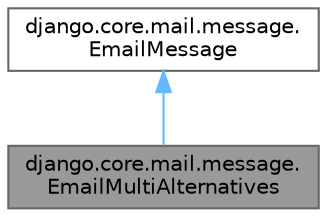 digraph "django.core.mail.message.EmailMultiAlternatives"
{
 // LATEX_PDF_SIZE
  bgcolor="transparent";
  edge [fontname=Helvetica,fontsize=10,labelfontname=Helvetica,labelfontsize=10];
  node [fontname=Helvetica,fontsize=10,shape=box,height=0.2,width=0.4];
  Node1 [id="Node000001",label="django.core.mail.message.\lEmailMultiAlternatives",height=0.2,width=0.4,color="gray40", fillcolor="grey60", style="filled", fontcolor="black",tooltip=" "];
  Node2 -> Node1 [id="edge1_Node000001_Node000002",dir="back",color="steelblue1",style="solid",tooltip=" "];
  Node2 [id="Node000002",label="django.core.mail.message.\lEmailMessage",height=0.2,width=0.4,color="gray40", fillcolor="white", style="filled",URL="$classdjango_1_1core_1_1mail_1_1message_1_1_email_message.html",tooltip=" "];
}
